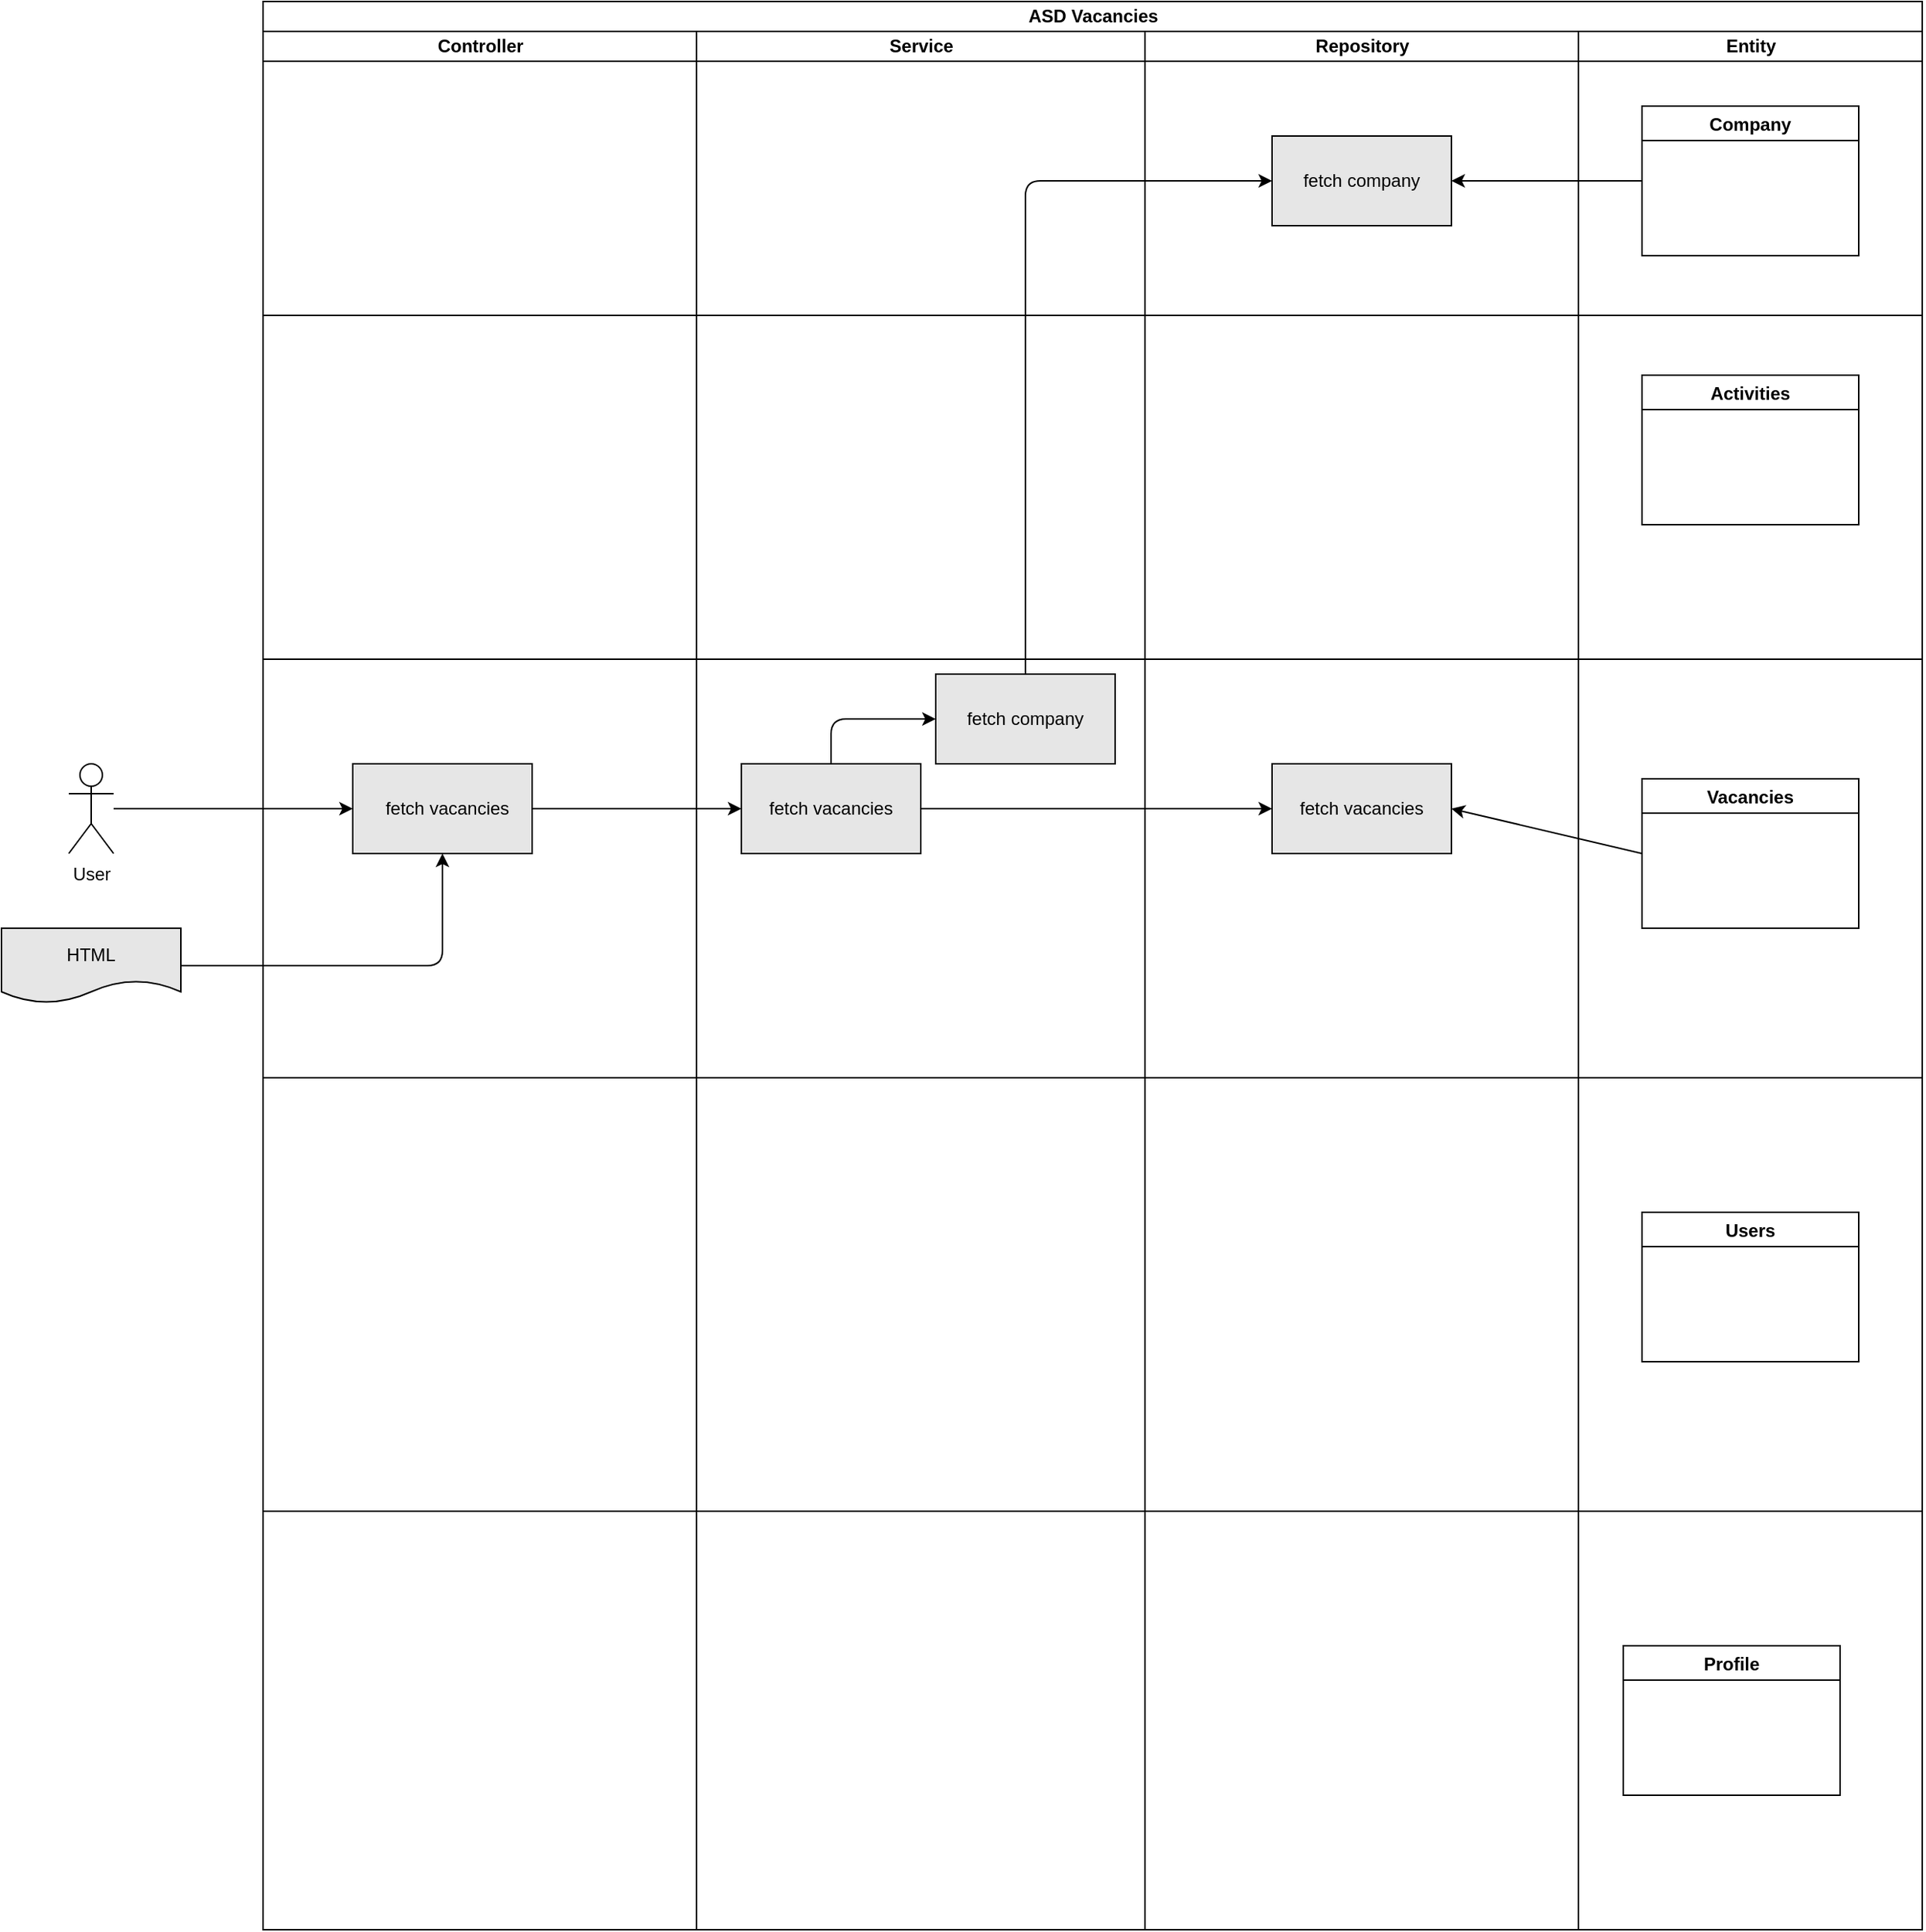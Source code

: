 <mxfile>
    <diagram id="8Wz3FwkcaFIM8SSFOOUf" name="Page-1">
        <mxGraphModel dx="1563" dy="571" grid="1" gridSize="10" guides="1" tooltips="1" connect="1" arrows="1" fold="1" page="1" pageScale="1" pageWidth="850" pageHeight="1100" math="0" shadow="0">
            <root>
                <mxCell id="0"/>
                <mxCell id="1" parent="0"/>
                <mxCell id="10" value="ASD Vacancies" style="swimlane;childLayout=stackLayout;resizeParent=1;resizeParentMax=0;startSize=20;html=1;" parent="1" vertex="1">
                    <mxGeometry x="20" y="40" width="1110" height="1290" as="geometry"/>
                </mxCell>
                <mxCell id="11" value="Controller" style="swimlane;startSize=20;html=1;" parent="10" vertex="1">
                    <mxGeometry y="20" width="290" height="1270" as="geometry"/>
                </mxCell>
                <mxCell id="43" value="&amp;nbsp; fetch vacancies" style="rounded=0;whiteSpace=wrap;html=1;fillColor=#E6E6E6;align=center;" parent="11" vertex="1">
                    <mxGeometry x="60" y="490" width="120" height="60" as="geometry"/>
                </mxCell>
                <mxCell id="12" value="Service" style="swimlane;startSize=20;html=1;" parent="10" vertex="1">
                    <mxGeometry x="290" y="20" width="300" height="1270" as="geometry"/>
                </mxCell>
                <mxCell id="38" value="" style="endArrow=none;html=1;" parent="12" edge="1">
                    <mxGeometry width="50" height="50" relative="1" as="geometry">
                        <mxPoint x="-290" y="420" as="sourcePoint"/>
                        <mxPoint x="820" y="420" as="targetPoint"/>
                        <Array as="points"/>
                    </mxGeometry>
                </mxCell>
                <mxCell id="56" style="edgeStyle=none;html=1;exitX=0.5;exitY=0;exitDx=0;exitDy=0;entryX=0;entryY=0.5;entryDx=0;entryDy=0;" parent="12" source="47" target="54" edge="1">
                    <mxGeometry relative="1" as="geometry">
                        <Array as="points">
                            <mxPoint x="90" y="460"/>
                        </Array>
                    </mxGeometry>
                </mxCell>
                <mxCell id="47" value="fetch vacancies" style="rounded=0;whiteSpace=wrap;html=1;fillColor=#E6E6E6;align=center;" parent="12" vertex="1">
                    <mxGeometry x="30" y="490" width="120" height="60" as="geometry"/>
                </mxCell>
                <mxCell id="37" value="" style="endArrow=none;html=1;" parent="12" edge="1">
                    <mxGeometry width="50" height="50" relative="1" as="geometry">
                        <mxPoint x="-290" y="190" as="sourcePoint"/>
                        <mxPoint x="820" y="190" as="targetPoint"/>
                        <Array as="points"/>
                    </mxGeometry>
                </mxCell>
                <mxCell id="54" value="fetch company" style="rounded=0;whiteSpace=wrap;html=1;fillColor=#E6E6E6;align=center;" parent="12" vertex="1">
                    <mxGeometry x="160" y="430" width="120" height="60" as="geometry"/>
                </mxCell>
                <mxCell id="13" value="Repository" style="swimlane;startSize=20;html=1;" parent="10" vertex="1">
                    <mxGeometry x="590" y="20" width="290" height="1270" as="geometry"/>
                </mxCell>
                <mxCell id="40" value="" style="endArrow=none;html=1;" parent="13" edge="1">
                    <mxGeometry width="50" height="50" relative="1" as="geometry">
                        <mxPoint x="-590" y="990" as="sourcePoint"/>
                        <mxPoint x="520" y="990" as="targetPoint"/>
                        <Array as="points"/>
                    </mxGeometry>
                </mxCell>
                <mxCell id="39" value="" style="endArrow=none;html=1;" parent="13" edge="1">
                    <mxGeometry width="50" height="50" relative="1" as="geometry">
                        <mxPoint x="-590" y="700" as="sourcePoint"/>
                        <mxPoint x="520" y="700" as="targetPoint"/>
                        <Array as="points"/>
                    </mxGeometry>
                </mxCell>
                <mxCell id="51" value="fetch vacancies" style="rounded=0;whiteSpace=wrap;html=1;fillColor=#E6E6E6;align=center;" parent="13" vertex="1">
                    <mxGeometry x="85" y="490" width="120" height="60" as="geometry"/>
                </mxCell>
                <mxCell id="57" value="fetch company" style="rounded=0;whiteSpace=wrap;html=1;fillColor=#E6E6E6;align=center;" parent="13" vertex="1">
                    <mxGeometry x="85" y="70" width="120" height="60" as="geometry"/>
                </mxCell>
                <mxCell id="14" value="Entity" style="swimlane;startSize=20;html=1;" parent="10" vertex="1">
                    <mxGeometry x="880" y="20" width="230" height="1270" as="geometry"/>
                </mxCell>
                <mxCell id="24" value="Company" style="swimlane;startSize=23;" parent="14" vertex="1">
                    <mxGeometry x="42.5" y="50" width="145" height="100" as="geometry"/>
                </mxCell>
                <mxCell id="29" value="Activities" style="swimlane;" parent="14" vertex="1">
                    <mxGeometry x="42.5" y="230" width="145" height="100" as="geometry"/>
                </mxCell>
                <mxCell id="30" value="Vacancies" style="swimlane;startSize=23;" parent="14" vertex="1">
                    <mxGeometry x="42.5" y="500" width="145" height="100" as="geometry"/>
                </mxCell>
                <mxCell id="22" value="Users" style="swimlane;" parent="14" vertex="1">
                    <mxGeometry x="42.5" y="790" width="145" height="100" as="geometry"/>
                </mxCell>
                <mxCell id="23" value="Profile" style="swimlane;" parent="14" vertex="1">
                    <mxGeometry x="30" y="1080" width="145" height="100" as="geometry"/>
                </mxCell>
                <mxCell id="50" style="edgeStyle=none;html=1;" parent="10" source="43" target="47" edge="1">
                    <mxGeometry relative="1" as="geometry"/>
                </mxCell>
                <mxCell id="52" style="edgeStyle=none;html=1;entryX=0;entryY=0.5;entryDx=0;entryDy=0;" parent="10" source="47" target="51" edge="1">
                    <mxGeometry relative="1" as="geometry"/>
                </mxCell>
                <mxCell id="58" style="edgeStyle=none;html=1;entryX=0;entryY=0.5;entryDx=0;entryDy=0;" parent="10" source="54" target="57" edge="1">
                    <mxGeometry relative="1" as="geometry">
                        <Array as="points">
                            <mxPoint x="510" y="120"/>
                        </Array>
                    </mxGeometry>
                </mxCell>
                <mxCell id="59" style="edgeStyle=none;html=1;entryX=1;entryY=0.5;entryDx=0;entryDy=0;" parent="10" source="24" target="57" edge="1">
                    <mxGeometry relative="1" as="geometry"/>
                </mxCell>
                <mxCell id="60" style="edgeStyle=none;html=1;exitX=0;exitY=0.5;exitDx=0;exitDy=0;entryX=1;entryY=0.5;entryDx=0;entryDy=0;" parent="10" source="30" target="51" edge="1">
                    <mxGeometry relative="1" as="geometry"/>
                </mxCell>
                <mxCell id="44" style="edgeStyle=none;html=1;entryX=0;entryY=0.5;entryDx=0;entryDy=0;" parent="1" source="33" target="43" edge="1">
                    <mxGeometry relative="1" as="geometry"/>
                </mxCell>
                <mxCell id="33" value="User" style="shape=umlActor;verticalLabelPosition=bottom;verticalAlign=top;html=1;outlineConnect=0;" parent="1" vertex="1">
                    <mxGeometry x="-110" y="550" width="30" height="60" as="geometry"/>
                </mxCell>
                <mxCell id="48" style="edgeStyle=none;html=1;entryX=0.5;entryY=1;entryDx=0;entryDy=0;" parent="1" source="45" target="43" edge="1">
                    <mxGeometry relative="1" as="geometry">
                        <Array as="points">
                            <mxPoint x="140" y="685"/>
                        </Array>
                    </mxGeometry>
                </mxCell>
                <mxCell id="45" value="HTML" style="shape=document;whiteSpace=wrap;html=1;boundedLbl=1;fillColor=#E6E6E6;" parent="1" vertex="1">
                    <mxGeometry x="-155" y="660" width="120" height="50" as="geometry"/>
                </mxCell>
            </root>
        </mxGraphModel>
    </diagram>
</mxfile>